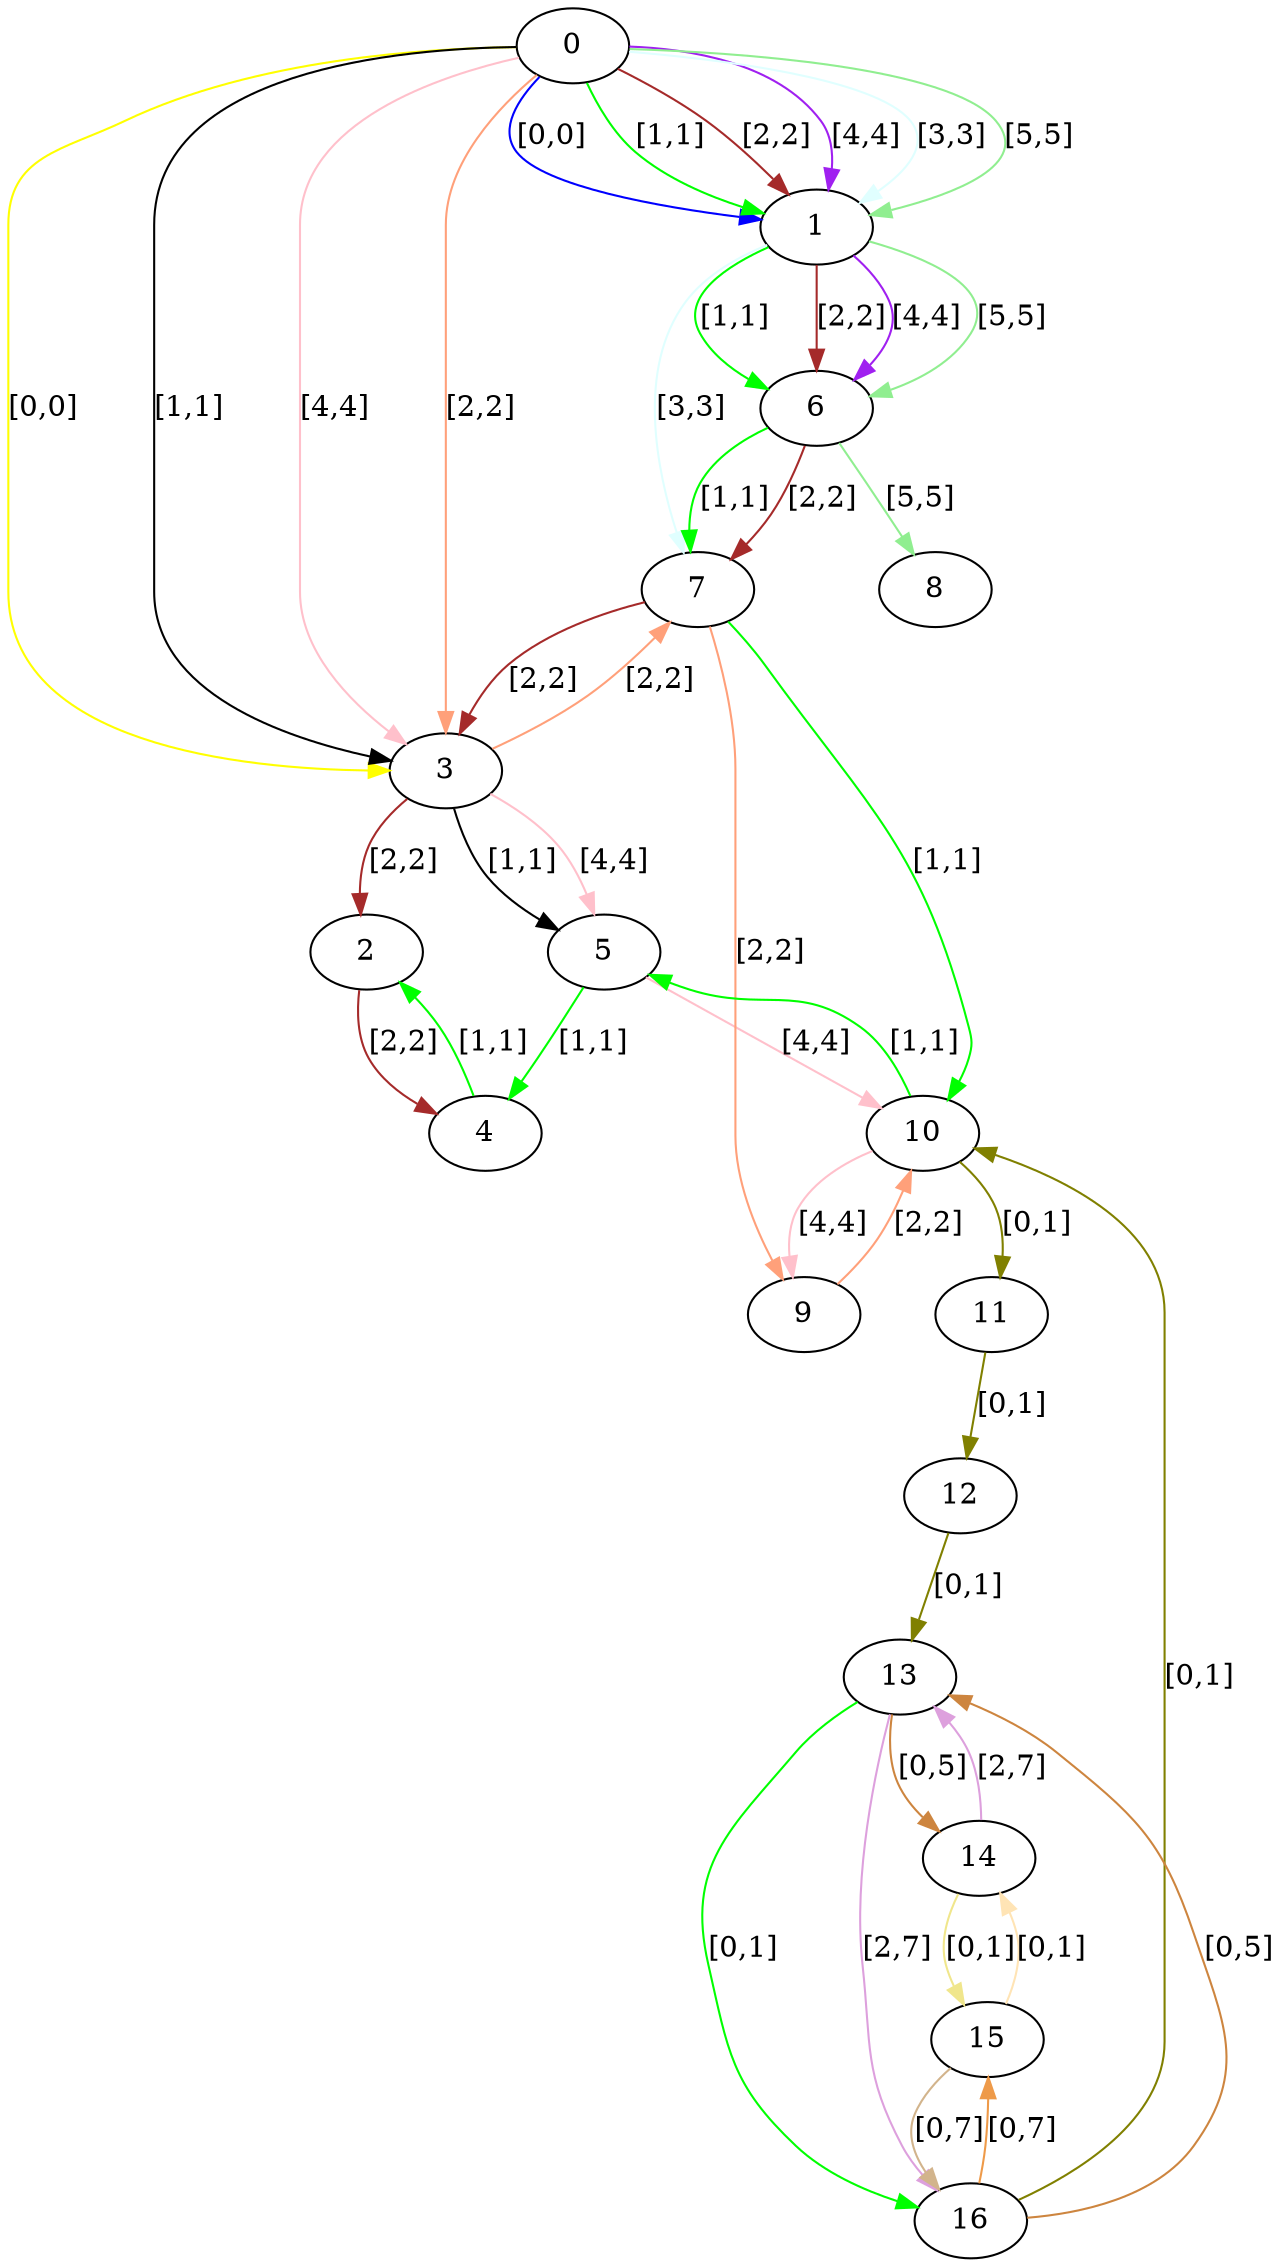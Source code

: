 digraph  {
0 [label=0];
1 [label=1];
2 [label=2];
3 [label=3];
4 [label=4];
5 [label=5];
6 [label=6];
7 [label=7];
8 [label=8];
9 [label=9];
10 [label=10];
11 [label=11];
12 [label=12];
13 [label=13];
14 [label=14];
15 [label=15];
16 [label=16];
0 -> 1  [color=blue, key=0, label="[0,0]"];
0 -> 1  [color=green, key=1, label="[1,1]"];
0 -> 1  [color=brown, key=2, label="[2,2]"];
0 -> 1  [color=purple, key=3, label="[4,4]"];
0 -> 1  [color=lightcyan, key=4, label="[3,3]"];
0 -> 1  [color=lightgreen, key=5, label="[5,5]"];
0 -> 3  [color=yellow, key=0, label="[0,0]"];
0 -> 3  [color=black, key=1, label="[1,1]"];
0 -> 3  [color=pink, key=2, label="[4,4]"];
0 -> 3  [color=lightsalmon, key=3, label="[2,2]"];
1 -> 6  [color=green, key=0, label="[1,1]"];
1 -> 6  [color=brown, key=1, label="[2,2]"];
1 -> 6  [color=purple, key=2, label="[4,4]"];
1 -> 6  [color=lightgreen, key=3, label="[5,5]"];
1 -> 7  [color=lightcyan, key=0, label="[3,3]"];
2 -> 4  [color=brown, key=0, label="[2,2]"];
3 -> 2  [color=brown, key=0, label="[2,2]"];
3 -> 5  [color=black, key=0, label="[1,1]"];
3 -> 5  [color=pink, key=1, label="[4,4]"];
3 -> 7  [color=lightsalmon, key=0, label="[2,2]"];
4 -> 2  [color=green, key=0, label="[1,1]"];
5 -> 4  [color=green, key=0, label="[1,1]"];
5 -> 10  [color=pink, key=0, label="[4,4]"];
6 -> 7  [color=green, key=0, label="[1,1]"];
6 -> 7  [color=brown, key=1, label="[2,2]"];
6 -> 8  [color=lightgreen, key=0, label="[5,5]"];
7 -> 10  [color=green, key=0, label="[1,1]"];
7 -> 3  [color=brown, key=0, label="[2,2]"];
7 -> 9  [color=lightsalmon, key=0, label="[2,2]"];
9 -> 10  [color=lightsalmon, key=0, label="[2,2]"];
10 -> 5  [color=green, key=0, label="[1,1]"];
10 -> 9  [color=pink, key=0, label="[4,4]"];
10 -> 11  [color=olive, key=0, label="[0,1]"];
11 -> 12  [color=olive, key=0, label="[0,1]"];
12 -> 13  [color=olive, key=0, label="[0,1]"];
13 -> 16  [color=lime, key=0, label="[0,1]"];
13 -> 16  [color=plum, key=1, label="[2,7]"];
13 -> 14  [color=peru, key=0, label="[0,5]"];
14 -> 15  [color=khaki, key=0, label="[0,1]"];
14 -> 13  [color=plum, key=0, label="[2,7]"];
15 -> 14  [color=moccasin, key=0, label="[0,1]"];
15 -> 16  [color=tan, key=0, label="[0,7]"];
16 -> 10  [color=olive, key=0, label="[0,1]"];
16 -> 13  [color=peru, key=0, label="[0,5]"];
16 -> 15  [color=tan2, key=0, label="[0,7]"];
}
